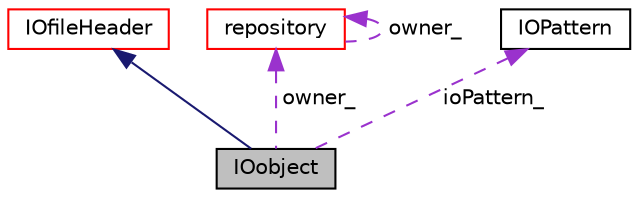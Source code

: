 digraph "IOobject"
{
 // LATEX_PDF_SIZE
  edge [fontname="Helvetica",fontsize="10",labelfontname="Helvetica",labelfontsize="10"];
  node [fontname="Helvetica",fontsize="10",shape=record];
  Node1 [label="IOobject",height=0.2,width=0.4,color="black", fillcolor="grey75", style="filled", fontcolor="black",tooltip=" "];
  Node2 -> Node1 [dir="back",color="midnightblue",fontsize="10",style="solid",fontname="Helvetica"];
  Node2 [label="IOfileHeader",height=0.2,width=0.4,color="red", fillcolor="white", style="filled",URL="$classpFlow_1_1IOfileHeader.html",tooltip=" "];
  Node5 -> Node1 [dir="back",color="darkorchid3",fontsize="10",style="dashed",label=" owner_" ,fontname="Helvetica"];
  Node5 [label="repository",height=0.2,width=0.4,color="red", fillcolor="white", style="filled",URL="$classpFlow_1_1repository.html",tooltip=" "];
  Node5 -> Node5 [dir="back",color="darkorchid3",fontsize="10",style="dashed",label=" owner_" ,fontname="Helvetica"];
  Node12 -> Node1 [dir="back",color="darkorchid3",fontsize="10",style="dashed",label=" ioPattern_" ,fontname="Helvetica"];
  Node12 [label="IOPattern",height=0.2,width=0.4,color="black", fillcolor="white", style="filled",URL="$classpFlow_1_1IOPattern.html",tooltip=" "];
}
